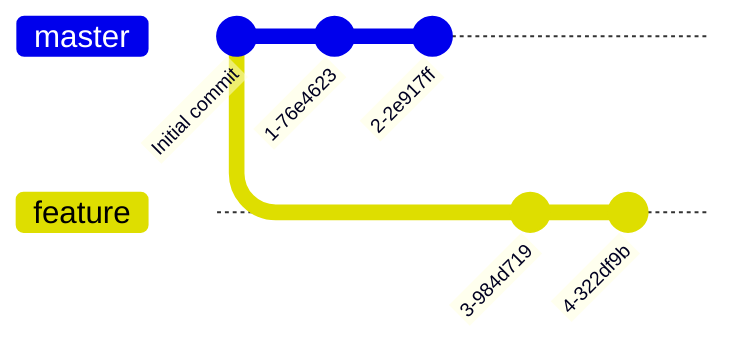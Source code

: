 %%{init: {'gitGraph': {'mainBranchName': 'master'}} }%%
gitGraph
    commit id: "Initial commit"
    branch feature
    checkout master
    commit
    commit
    checkout feature
    commit
    commit